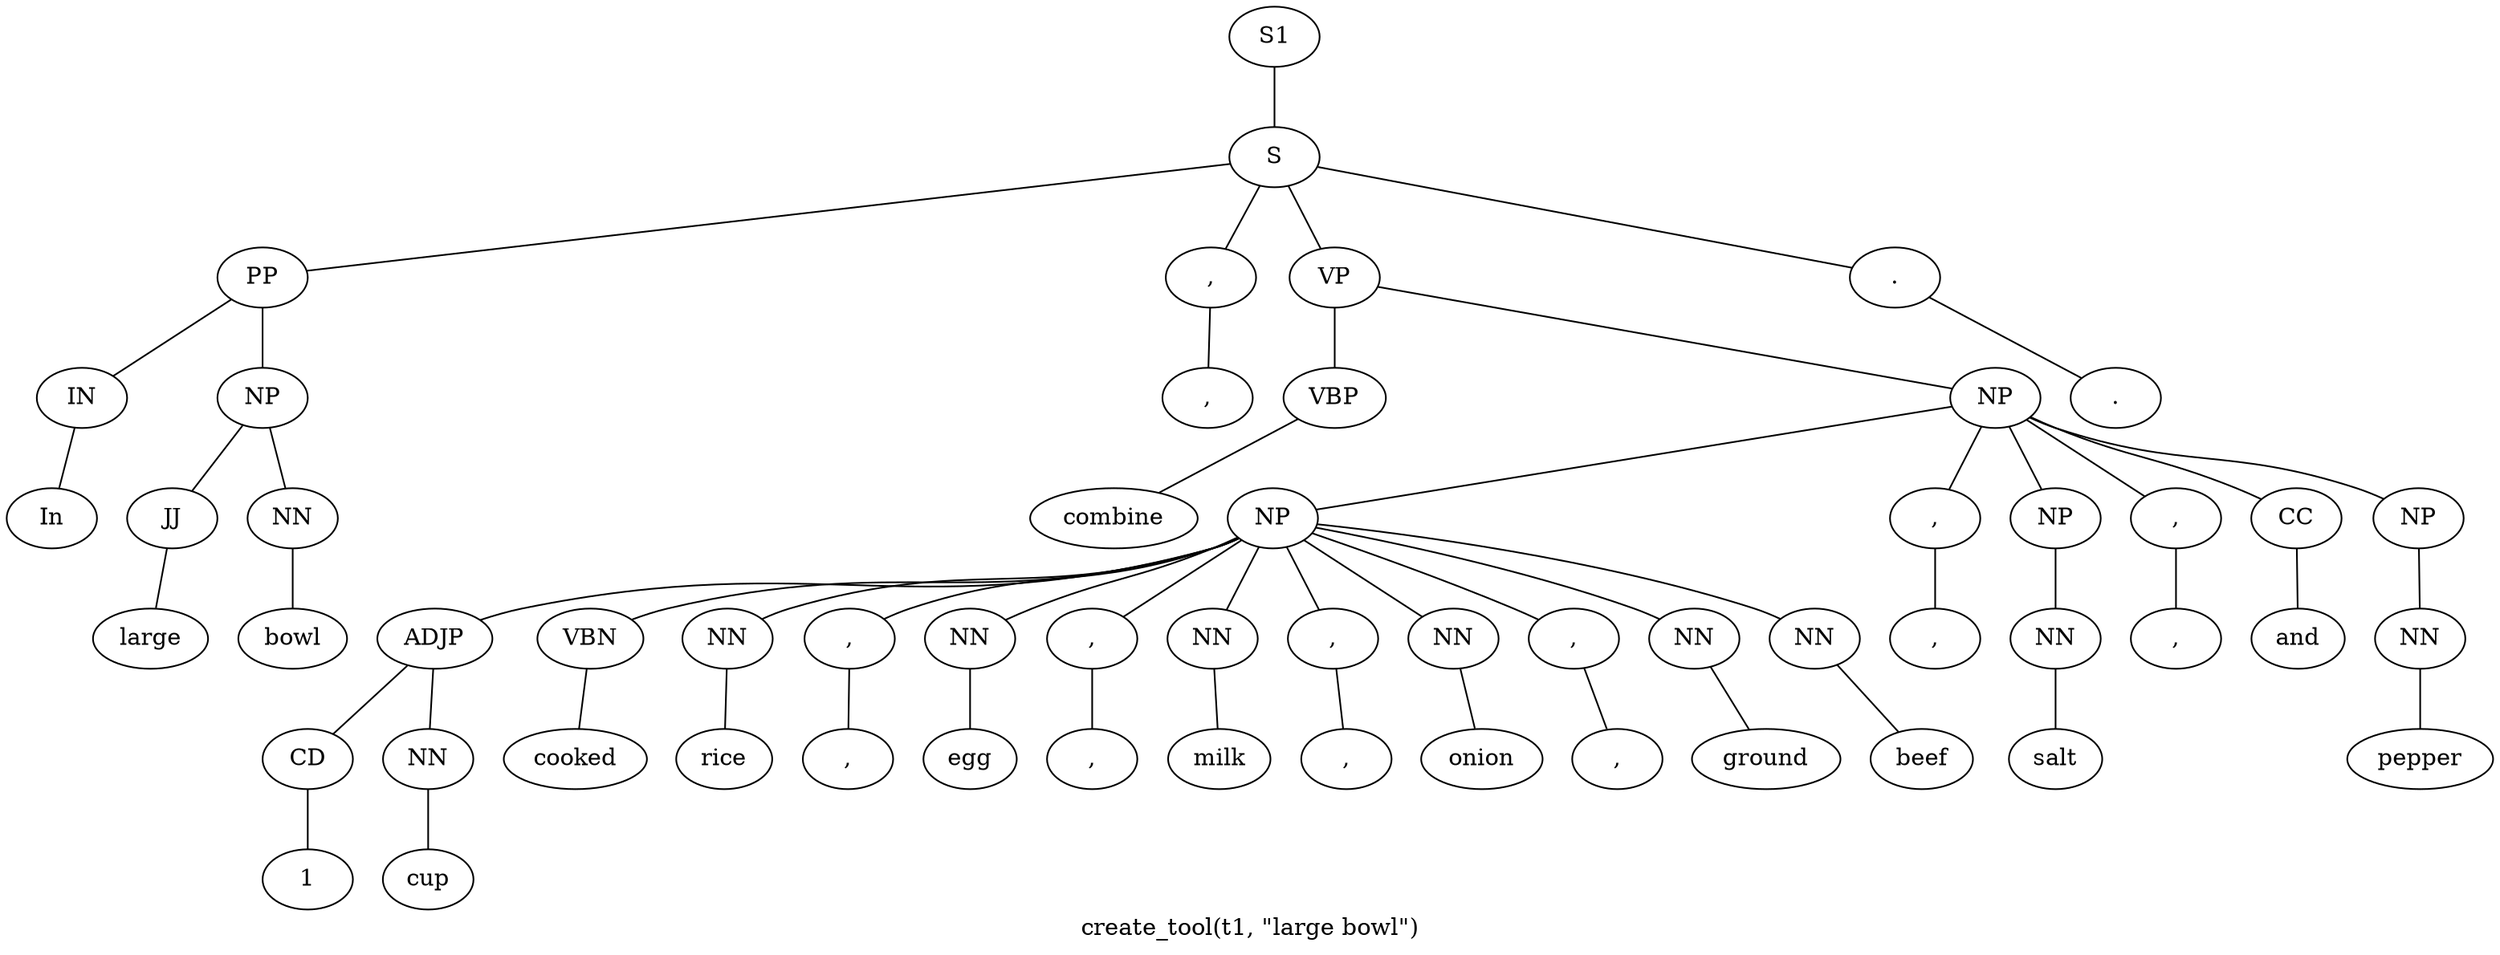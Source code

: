 graph SyntaxGraph {
	label = "create_tool(t1, \"large bowl\")";
	Node0 [label="S1"];
	Node1 [label="S"];
	Node2 [label="PP"];
	Node3 [label="IN"];
	Node4 [label="In"];
	Node5 [label="NP"];
	Node6 [label="JJ"];
	Node7 [label="large"];
	Node8 [label="NN"];
	Node9 [label="bowl"];
	Node10 [label=","];
	Node11 [label=","];
	Node12 [label="VP"];
	Node13 [label="VBP"];
	Node14 [label="combine"];
	Node15 [label="NP"];
	Node16 [label="NP"];
	Node17 [label="ADJP"];
	Node18 [label="CD"];
	Node19 [label="1"];
	Node20 [label="NN"];
	Node21 [label="cup"];
	Node22 [label="VBN"];
	Node23 [label="cooked"];
	Node24 [label="NN"];
	Node25 [label="rice"];
	Node26 [label=","];
	Node27 [label=","];
	Node28 [label="NN"];
	Node29 [label="egg"];
	Node30 [label=","];
	Node31 [label=","];
	Node32 [label="NN"];
	Node33 [label="milk"];
	Node34 [label=","];
	Node35 [label=","];
	Node36 [label="NN"];
	Node37 [label="onion"];
	Node38 [label=","];
	Node39 [label=","];
	Node40 [label="NN"];
	Node41 [label="ground"];
	Node42 [label="NN"];
	Node43 [label="beef"];
	Node44 [label=","];
	Node45 [label=","];
	Node46 [label="NP"];
	Node47 [label="NN"];
	Node48 [label="salt"];
	Node49 [label=","];
	Node50 [label=","];
	Node51 [label="CC"];
	Node52 [label="and"];
	Node53 [label="NP"];
	Node54 [label="NN"];
	Node55 [label="pepper"];
	Node56 [label="."];
	Node57 [label="."];

	Node0 -- Node1;
	Node1 -- Node2;
	Node1 -- Node10;
	Node1 -- Node12;
	Node1 -- Node56;
	Node2 -- Node3;
	Node2 -- Node5;
	Node3 -- Node4;
	Node5 -- Node6;
	Node5 -- Node8;
	Node6 -- Node7;
	Node8 -- Node9;
	Node10 -- Node11;
	Node12 -- Node13;
	Node12 -- Node15;
	Node13 -- Node14;
	Node15 -- Node16;
	Node15 -- Node44;
	Node15 -- Node46;
	Node15 -- Node49;
	Node15 -- Node51;
	Node15 -- Node53;
	Node16 -- Node17;
	Node16 -- Node22;
	Node16 -- Node24;
	Node16 -- Node26;
	Node16 -- Node28;
	Node16 -- Node30;
	Node16 -- Node32;
	Node16 -- Node34;
	Node16 -- Node36;
	Node16 -- Node38;
	Node16 -- Node40;
	Node16 -- Node42;
	Node17 -- Node18;
	Node17 -- Node20;
	Node18 -- Node19;
	Node20 -- Node21;
	Node22 -- Node23;
	Node24 -- Node25;
	Node26 -- Node27;
	Node28 -- Node29;
	Node30 -- Node31;
	Node32 -- Node33;
	Node34 -- Node35;
	Node36 -- Node37;
	Node38 -- Node39;
	Node40 -- Node41;
	Node42 -- Node43;
	Node44 -- Node45;
	Node46 -- Node47;
	Node47 -- Node48;
	Node49 -- Node50;
	Node51 -- Node52;
	Node53 -- Node54;
	Node54 -- Node55;
	Node56 -- Node57;
}